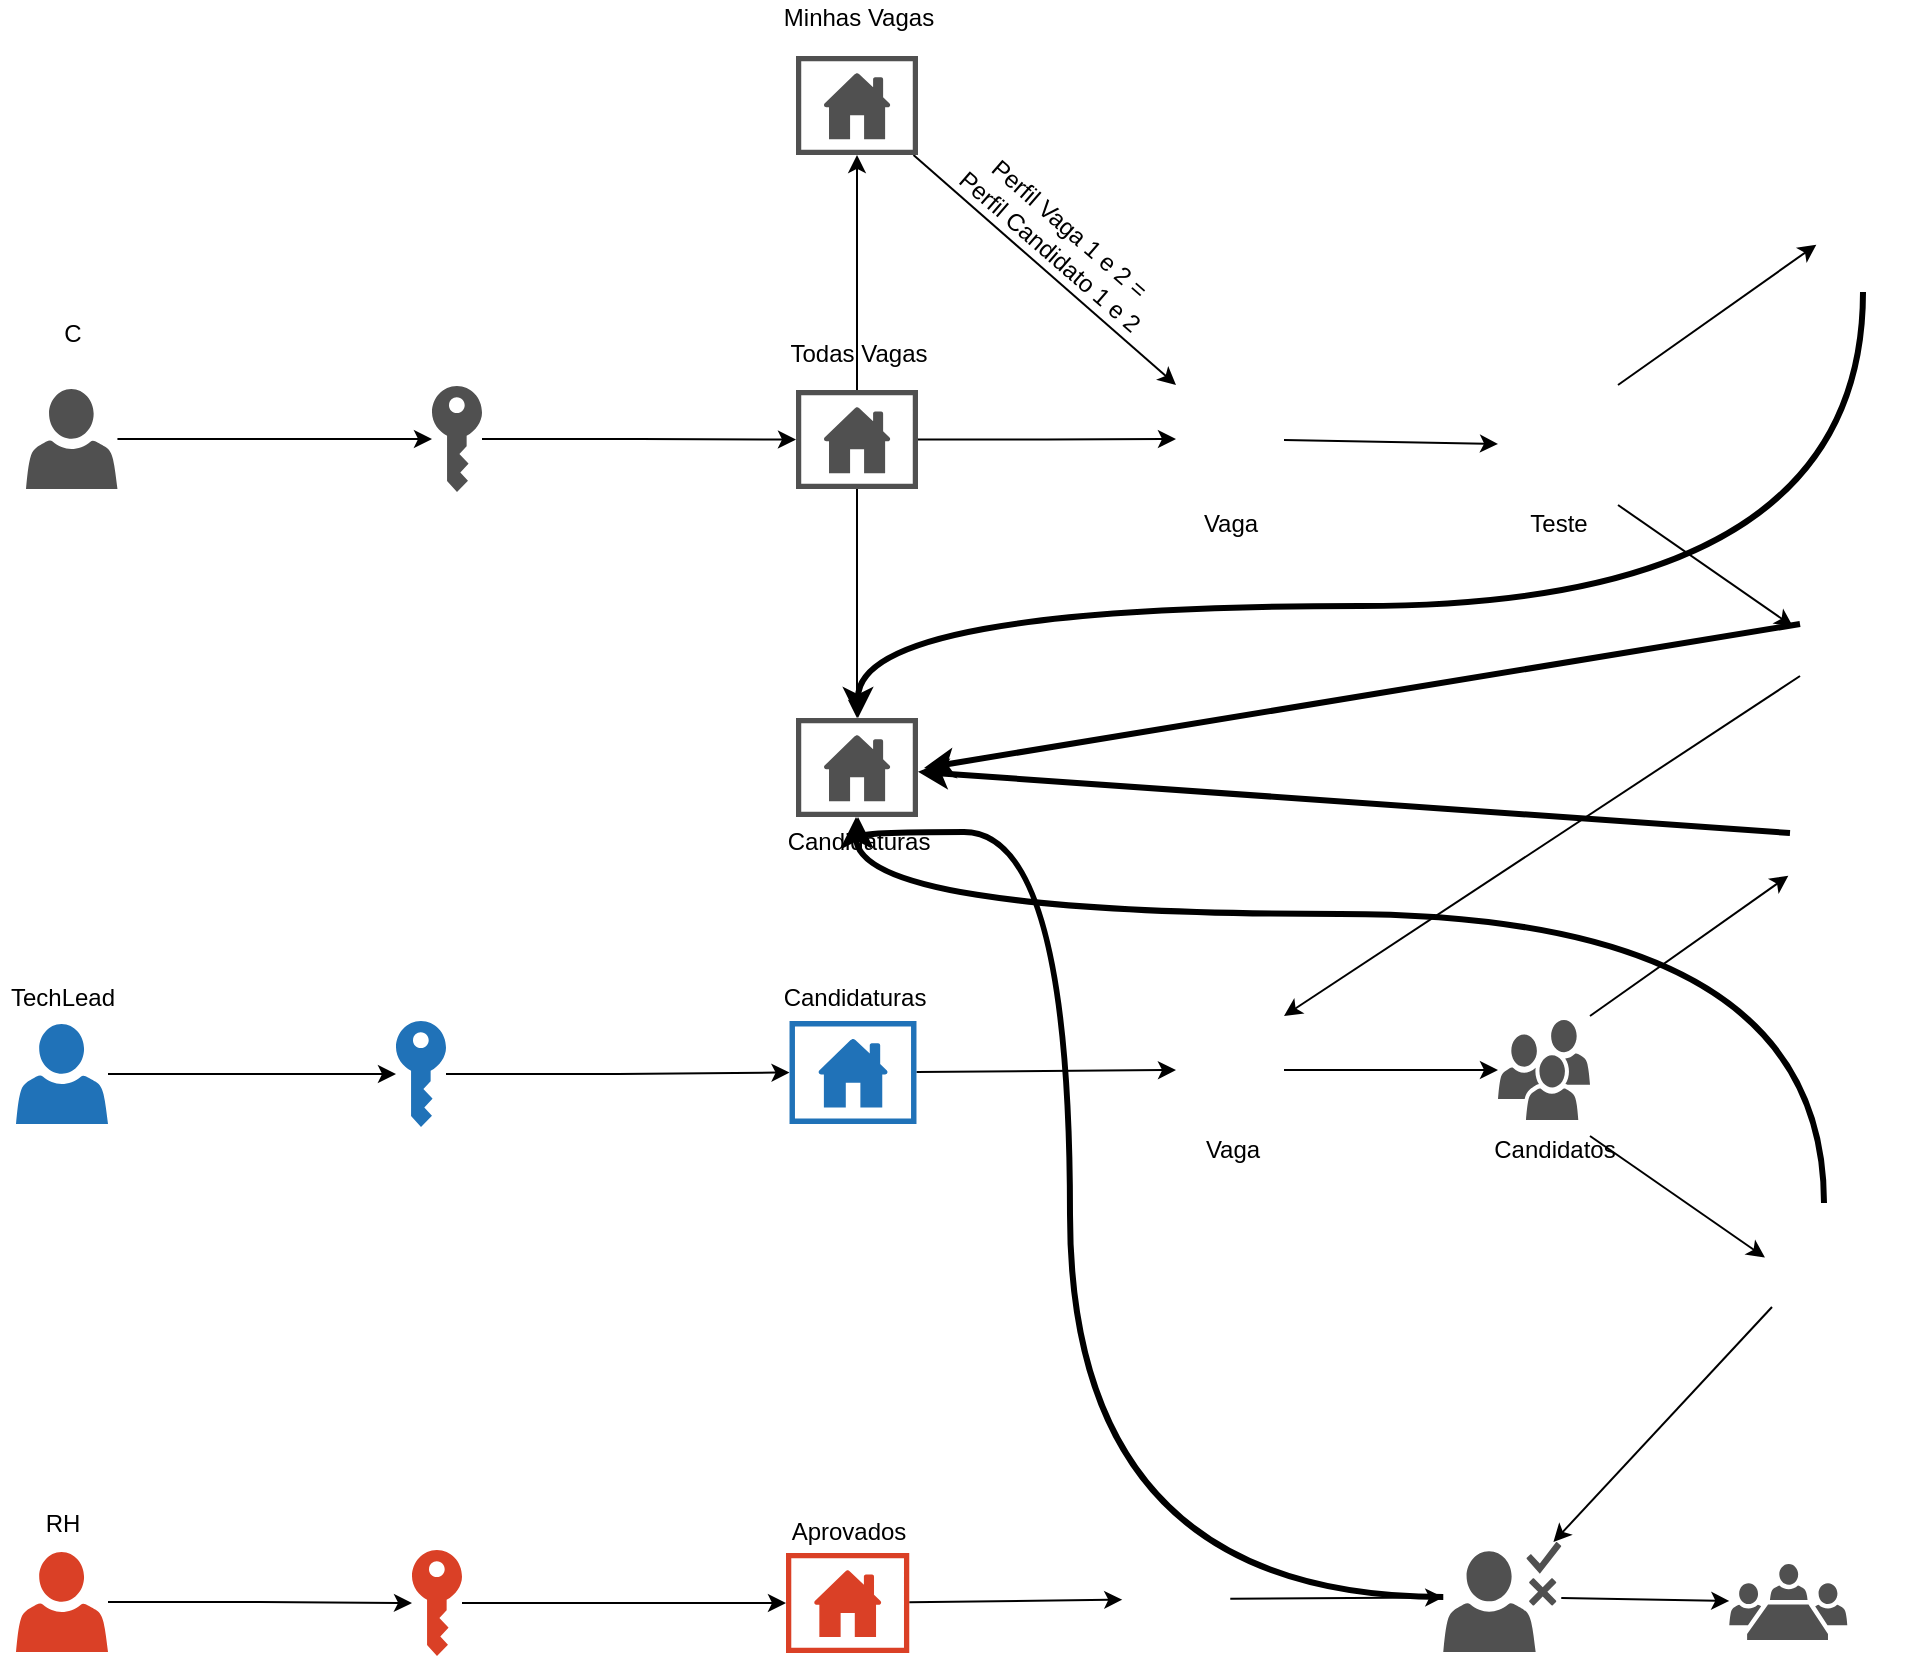 <mxfile version="15.5.9" type="device"><diagram id="IMj80mzjaEcw3uKN_ion" name="Page-1"><mxGraphModel dx="1488" dy="1186" grid="0" gridSize="10" guides="1" tooltips="1" connect="1" arrows="1" fold="1" page="0" pageScale="1" pageWidth="827" pageHeight="1169" math="0" shadow="0"><root><mxCell id="0"/><mxCell id="1" parent="0"/><mxCell id="K254tawuMlwcsHaWeYJG-13" style="edgeStyle=orthogonalEdgeStyle;rounded=0;orthogonalLoop=1;jettySize=auto;html=1;" parent="1" source="K254tawuMlwcsHaWeYJG-5" target="K254tawuMlwcsHaWeYJG-6" edge="1"><mxGeometry relative="1" as="geometry"/></mxCell><mxCell id="K254tawuMlwcsHaWeYJG-5" value="" style="sketch=0;pointerEvents=1;shadow=0;dashed=0;html=1;strokeColor=none;labelPosition=center;verticalLabelPosition=bottom;verticalAlign=top;outlineConnect=0;align=center;shape=mxgraph.office.users.user;fillColor=#DA4026;" parent="1" vertex="1"><mxGeometry x="61" y="452" width="46" height="50" as="geometry"/></mxCell><mxCell id="K254tawuMlwcsHaWeYJG-25" style="edgeStyle=orthogonalEdgeStyle;rounded=0;orthogonalLoop=1;jettySize=auto;html=1;" parent="1" source="K254tawuMlwcsHaWeYJG-6" target="K254tawuMlwcsHaWeYJG-22" edge="1"><mxGeometry relative="1" as="geometry"/></mxCell><mxCell id="K254tawuMlwcsHaWeYJG-6" value="" style="sketch=0;pointerEvents=1;shadow=0;dashed=0;html=1;strokeColor=none;labelPosition=center;verticalLabelPosition=bottom;verticalAlign=top;outlineConnect=0;align=center;shape=mxgraph.office.security.key_permissions;fillColor=#DA4026;" parent="1" vertex="1"><mxGeometry x="259" y="451" width="25" height="53" as="geometry"/></mxCell><mxCell id="K254tawuMlwcsHaWeYJG-21" style="edgeStyle=orthogonalEdgeStyle;rounded=0;orthogonalLoop=1;jettySize=auto;html=1;" parent="1" source="K254tawuMlwcsHaWeYJG-7" target="K254tawuMlwcsHaWeYJG-20" edge="1"><mxGeometry relative="1" as="geometry"/></mxCell><mxCell id="K254tawuMlwcsHaWeYJG-7" value="" style="sketch=0;pointerEvents=1;shadow=0;dashed=0;html=1;strokeColor=none;fillColor=#505050;labelPosition=center;verticalLabelPosition=bottom;verticalAlign=top;outlineConnect=0;align=center;shape=mxgraph.office.security.key_permissions;" parent="1" vertex="1"><mxGeometry x="269" y="-131" width="25" height="53" as="geometry"/></mxCell><mxCell id="K254tawuMlwcsHaWeYJG-24" style="edgeStyle=orthogonalEdgeStyle;rounded=0;orthogonalLoop=1;jettySize=auto;html=1;" parent="1" source="K254tawuMlwcsHaWeYJG-8" target="K254tawuMlwcsHaWeYJG-23" edge="1"><mxGeometry relative="1" as="geometry"/></mxCell><mxCell id="K254tawuMlwcsHaWeYJG-8" value="" style="sketch=0;pointerEvents=1;shadow=0;dashed=0;html=1;strokeColor=none;labelPosition=center;verticalLabelPosition=bottom;verticalAlign=top;outlineConnect=0;align=center;shape=mxgraph.office.security.key_permissions;fillColor=#2072B8;" parent="1" vertex="1"><mxGeometry x="251" y="186.5" width="25" height="53" as="geometry"/></mxCell><mxCell id="K254tawuMlwcsHaWeYJG-12" style="edgeStyle=orthogonalEdgeStyle;rounded=0;orthogonalLoop=1;jettySize=auto;html=1;" parent="1" source="K254tawuMlwcsHaWeYJG-9" target="K254tawuMlwcsHaWeYJG-7" edge="1"><mxGeometry relative="1" as="geometry"/></mxCell><mxCell id="K254tawuMlwcsHaWeYJG-9" value="" style="sketch=0;pointerEvents=1;shadow=0;dashed=0;html=1;strokeColor=none;fillColor=#505050;labelPosition=center;verticalLabelPosition=bottom;verticalAlign=top;outlineConnect=0;align=center;shape=mxgraph.office.users.user;" parent="1" vertex="1"><mxGeometry x="66" y="-129.5" width="45.72" height="50" as="geometry"/></mxCell><mxCell id="K254tawuMlwcsHaWeYJG-14" style="edgeStyle=orthogonalEdgeStyle;rounded=0;orthogonalLoop=1;jettySize=auto;html=1;" parent="1" source="K254tawuMlwcsHaWeYJG-11" target="K254tawuMlwcsHaWeYJG-8" edge="1"><mxGeometry relative="1" as="geometry"/></mxCell><mxCell id="K254tawuMlwcsHaWeYJG-11" value="" style="sketch=0;pointerEvents=1;shadow=0;dashed=0;html=1;strokeColor=none;labelPosition=center;verticalLabelPosition=bottom;verticalAlign=top;outlineConnect=0;align=center;shape=mxgraph.office.users.user;fillColor=#2072B8;" parent="1" vertex="1"><mxGeometry x="61" y="188" width="46" height="50" as="geometry"/></mxCell><mxCell id="K254tawuMlwcsHaWeYJG-15" value="C" style="text;html=1;align=center;verticalAlign=middle;resizable=0;points=[];autosize=1;strokeColor=none;fillColor=none;" parent="1" vertex="1"><mxGeometry x="79.36" y="-166" width="19" height="18" as="geometry"/></mxCell><mxCell id="K254tawuMlwcsHaWeYJG-17" value="TechLead" style="text;html=1;align=center;verticalAlign=middle;resizable=0;points=[];autosize=1;strokeColor=none;fillColor=none;" parent="1" vertex="1"><mxGeometry x="53" y="166" width="62" height="18" as="geometry"/></mxCell><mxCell id="K254tawuMlwcsHaWeYJG-18" value="RH" style="text;html=1;align=center;verticalAlign=middle;resizable=0;points=[];autosize=1;strokeColor=none;fillColor=none;" parent="1" vertex="1"><mxGeometry x="70.36" y="429" width="27" height="18" as="geometry"/></mxCell><mxCell id="K254tawuMlwcsHaWeYJG-37" style="edgeStyle=orthogonalEdgeStyle;rounded=0;orthogonalLoop=1;jettySize=auto;html=1;entryX=0;entryY=0.5;entryDx=0;entryDy=0;" parent="1" source="K254tawuMlwcsHaWeYJG-20" target="K254tawuMlwcsHaWeYJG-36" edge="1"><mxGeometry relative="1" as="geometry"/></mxCell><mxCell id="K254tawuMlwcsHaWeYJG-40" value="" style="edgeStyle=orthogonalEdgeStyle;rounded=0;orthogonalLoop=1;jettySize=auto;html=1;" parent="1" source="K254tawuMlwcsHaWeYJG-20" target="K254tawuMlwcsHaWeYJG-39" edge="1"><mxGeometry relative="1" as="geometry"/></mxCell><mxCell id="K254tawuMlwcsHaWeYJG-43" value="" style="edgeStyle=orthogonalEdgeStyle;rounded=0;orthogonalLoop=1;jettySize=auto;html=1;" parent="1" source="K254tawuMlwcsHaWeYJG-20" target="K254tawuMlwcsHaWeYJG-42" edge="1"><mxGeometry relative="1" as="geometry"/></mxCell><mxCell id="K254tawuMlwcsHaWeYJG-20" value="" style="sketch=0;pointerEvents=1;shadow=0;dashed=0;html=1;strokeColor=none;fillColor=#505050;labelPosition=center;verticalLabelPosition=bottom;verticalAlign=top;outlineConnect=0;align=center;shape=mxgraph.office.concepts.home_page;" parent="1" vertex="1"><mxGeometry x="451" y="-128.99" width="61" height="49.49" as="geometry"/></mxCell><mxCell id="K254tawuMlwcsHaWeYJG-78" value="" style="rounded=0;orthogonalLoop=1;jettySize=auto;html=1;strokeWidth=1;" parent="1" source="K254tawuMlwcsHaWeYJG-22" target="K254tawuMlwcsHaWeYJG-77" edge="1"><mxGeometry relative="1" as="geometry"/></mxCell><mxCell id="K254tawuMlwcsHaWeYJG-22" value="" style="sketch=0;pointerEvents=1;shadow=0;dashed=0;html=1;strokeColor=none;labelPosition=center;verticalLabelPosition=bottom;verticalAlign=top;outlineConnect=0;align=center;shape=mxgraph.office.concepts.home_page;fillColor=#DA4026;" parent="1" vertex="1"><mxGeometry x="446" y="452.5" width="61.63" height="50" as="geometry"/></mxCell><mxCell id="K254tawuMlwcsHaWeYJG-59" style="edgeStyle=none;rounded=0;orthogonalLoop=1;jettySize=auto;html=1;entryX=0;entryY=0.5;entryDx=0;entryDy=0;" parent="1" source="K254tawuMlwcsHaWeYJG-23" target="K254tawuMlwcsHaWeYJG-58" edge="1"><mxGeometry relative="1" as="geometry"/></mxCell><mxCell id="K254tawuMlwcsHaWeYJG-23" value="" style="sketch=0;pointerEvents=1;shadow=0;dashed=0;html=1;strokeColor=none;labelPosition=center;verticalLabelPosition=bottom;verticalAlign=top;outlineConnect=0;align=center;shape=mxgraph.office.concepts.home_page;fillColor=#2072B8;" parent="1" vertex="1"><mxGeometry x="447.76" y="186.5" width="63.48" height="51.5" as="geometry"/></mxCell><mxCell id="K254tawuMlwcsHaWeYJG-26" value="Todas Vagas" style="text;html=1;align=center;verticalAlign=middle;resizable=0;points=[];autosize=1;strokeColor=none;fillColor=none;" parent="1" vertex="1"><mxGeometry x="442.82" y="-156" width="78" height="18" as="geometry"/></mxCell><mxCell id="K254tawuMlwcsHaWeYJG-27" value="Aprovados" style="text;html=1;align=center;verticalAlign=middle;resizable=0;points=[];autosize=1;strokeColor=none;fillColor=none;" parent="1" vertex="1"><mxGeometry x="443.82" y="433" width="67" height="18" as="geometry"/></mxCell><mxCell id="K254tawuMlwcsHaWeYJG-28" value="Candidaturas" style="text;html=1;align=center;verticalAlign=middle;resizable=0;points=[];autosize=1;strokeColor=none;fillColor=none;" parent="1" vertex="1"><mxGeometry x="438.82" y="166" width="82" height="18" as="geometry"/></mxCell><mxCell id="K254tawuMlwcsHaWeYJG-53" value="" style="edgeStyle=none;rounded=0;orthogonalLoop=1;jettySize=auto;html=1;" parent="1" source="K254tawuMlwcsHaWeYJG-36" target="K254tawuMlwcsHaWeYJG-52" edge="1"><mxGeometry relative="1" as="geometry"/></mxCell><mxCell id="K254tawuMlwcsHaWeYJG-36" value="" style="shape=image;html=1;verticalAlign=top;verticalLabelPosition=bottom;labelBackgroundColor=#ffffff;imageAspect=0;aspect=fixed;image=https://cdn3.iconfinder.com/data/icons/ballicons-free/128/browser.png" parent="1" vertex="1"><mxGeometry x="641" y="-131.5" width="54" height="54" as="geometry"/></mxCell><mxCell id="K254tawuMlwcsHaWeYJG-49" style="edgeStyle=none;rounded=0;orthogonalLoop=1;jettySize=auto;html=1;entryX=0;entryY=0;entryDx=0;entryDy=0;" parent="1" source="K254tawuMlwcsHaWeYJG-39" target="K254tawuMlwcsHaWeYJG-36" edge="1"><mxGeometry relative="1" as="geometry"/></mxCell><mxCell id="K254tawuMlwcsHaWeYJG-39" value="" style="sketch=0;pointerEvents=1;shadow=0;dashed=0;html=1;strokeColor=none;fillColor=#505050;labelPosition=center;verticalLabelPosition=bottom;verticalAlign=top;outlineConnect=0;align=center;shape=mxgraph.office.concepts.home_page;" parent="1" vertex="1"><mxGeometry x="451" y="-296" width="61" height="49.49" as="geometry"/></mxCell><mxCell id="K254tawuMlwcsHaWeYJG-41" value="Minhas Vagas" style="text;html=1;align=center;verticalAlign=middle;resizable=0;points=[];autosize=1;strokeColor=none;fillColor=none;" parent="1" vertex="1"><mxGeometry x="439.82" y="-324" width="85" height="18" as="geometry"/></mxCell><mxCell id="K254tawuMlwcsHaWeYJG-42" value="" style="sketch=0;pointerEvents=1;shadow=0;dashed=0;html=1;strokeColor=none;fillColor=#505050;labelPosition=center;verticalLabelPosition=bottom;verticalAlign=top;outlineConnect=0;align=center;shape=mxgraph.office.concepts.home_page;" parent="1" vertex="1"><mxGeometry x="451" y="35" width="61" height="49.49" as="geometry"/></mxCell><mxCell id="K254tawuMlwcsHaWeYJG-44" value="Candidaturas" style="text;html=1;align=center;verticalAlign=middle;resizable=0;points=[];autosize=1;strokeColor=none;fillColor=none;" parent="1" vertex="1"><mxGeometry x="440.82" y="87.5" width="82" height="18" as="geometry"/></mxCell><mxCell id="K254tawuMlwcsHaWeYJG-50" value="Perfil Vaga 1 e 2 = &lt;br&gt;Perfil Candidato 1 e 2" style="text;html=1;align=center;verticalAlign=middle;resizable=0;points=[];autosize=1;strokeColor=none;fillColor=none;rotation=41;" parent="1" vertex="1"><mxGeometry x="520.82" y="-220" width="125" height="31" as="geometry"/></mxCell><mxCell id="K254tawuMlwcsHaWeYJG-54" style="edgeStyle=none;rounded=0;orthogonalLoop=1;jettySize=auto;html=1;exitX=1;exitY=0;exitDx=0;exitDy=0;" parent="1" source="K254tawuMlwcsHaWeYJG-52" edge="1"><mxGeometry relative="1" as="geometry"><mxPoint x="961.168" y="-201.645" as="targetPoint"/></mxGeometry></mxCell><mxCell id="K254tawuMlwcsHaWeYJG-55" style="edgeStyle=none;rounded=0;orthogonalLoop=1;jettySize=auto;html=1;exitX=1;exitY=1;exitDx=0;exitDy=0;" parent="1" source="K254tawuMlwcsHaWeYJG-52" edge="1"><mxGeometry relative="1" as="geometry"><mxPoint x="949.48" y="-10.736" as="targetPoint"/></mxGeometry></mxCell><mxCell id="K254tawuMlwcsHaWeYJG-52" value="" style="shape=image;html=1;verticalAlign=top;verticalLabelPosition=bottom;labelBackgroundColor=#ffffff;imageAspect=0;aspect=fixed;image=https://cdn3.iconfinder.com/data/icons/flat-office-icons-1/140/Artboard_1-10-128.png" parent="1" vertex="1"><mxGeometry x="802" y="-131.5" width="60" height="60" as="geometry"/></mxCell><mxCell id="K254tawuMlwcsHaWeYJG-60" style="edgeStyle=none;rounded=0;orthogonalLoop=1;jettySize=auto;html=1;exitX=0;exitY=1;exitDx=0;exitDy=0;entryX=1;entryY=0;entryDx=0;entryDy=0;" parent="1" source="K254tawuMlwcsHaWeYJG-56" target="K254tawuMlwcsHaWeYJG-58" edge="1"><mxGeometry relative="1" as="geometry"/></mxCell><mxCell id="K254tawuMlwcsHaWeYJG-74" style="edgeStyle=none;rounded=0;orthogonalLoop=1;jettySize=auto;html=1;exitX=0;exitY=0.5;exitDx=0;exitDy=0;strokeWidth=3;" parent="1" source="K254tawuMlwcsHaWeYJG-56" edge="1"><mxGeometry relative="1" as="geometry"><mxPoint x="515" y="60" as="targetPoint"/></mxGeometry></mxCell><mxCell id="K254tawuMlwcsHaWeYJG-56" value="" style="shape=image;html=1;verticalAlign=top;verticalLabelPosition=bottom;labelBackgroundColor=#ffffff;imageAspect=0;aspect=fixed;image=https://cdn4.iconfinder.com/data/icons/evil-icons-user-interface/64/check-128.png" parent="1" vertex="1"><mxGeometry x="953" y="-38" width="52" height="52" as="geometry"/></mxCell><mxCell id="K254tawuMlwcsHaWeYJG-61" style="edgeStyle=orthogonalEdgeStyle;rounded=0;orthogonalLoop=1;jettySize=auto;html=1;exitX=0.5;exitY=1;exitDx=0;exitDy=0;curved=1;strokeWidth=3;" parent="1" source="K254tawuMlwcsHaWeYJG-57" target="K254tawuMlwcsHaWeYJG-42" edge="1"><mxGeometry relative="1" as="geometry"><mxPoint x="517" y="60" as="targetPoint"/><Array as="points"><mxPoint x="985" y="-21"/><mxPoint x="482" y="-21"/></Array></mxGeometry></mxCell><mxCell id="K254tawuMlwcsHaWeYJG-57" value="" style="shape=image;html=1;verticalAlign=top;verticalLabelPosition=bottom;labelBackgroundColor=#ffffff;imageAspect=0;aspect=fixed;image=https://cdn1.iconfinder.com/data/icons/heroicons-ui/24/x-128.png" parent="1" vertex="1"><mxGeometry x="962" y="-223" width="45" height="45" as="geometry"/></mxCell><mxCell id="K254tawuMlwcsHaWeYJG-68" value="" style="rounded=0;orthogonalLoop=1;jettySize=auto;html=1;strokeWidth=1;" parent="1" source="K254tawuMlwcsHaWeYJG-58" target="K254tawuMlwcsHaWeYJG-67" edge="1"><mxGeometry relative="1" as="geometry"/></mxCell><mxCell id="K254tawuMlwcsHaWeYJG-58" value="" style="shape=image;html=1;verticalAlign=top;verticalLabelPosition=bottom;labelBackgroundColor=#ffffff;imageAspect=0;aspect=fixed;image=https://cdn3.iconfinder.com/data/icons/ballicons-free/128/browser.png" parent="1" vertex="1"><mxGeometry x="641" y="184" width="54" height="54" as="geometry"/></mxCell><mxCell id="K254tawuMlwcsHaWeYJG-62" value="Vaga" style="text;html=1;align=center;verticalAlign=middle;resizable=0;points=[];autosize=1;strokeColor=none;fillColor=none;" parent="1" vertex="1"><mxGeometry x="649.5" y="-71.5" width="37" height="18" as="geometry"/></mxCell><mxCell id="K254tawuMlwcsHaWeYJG-63" value="Teste" style="text;html=1;align=center;verticalAlign=middle;resizable=0;points=[];autosize=1;strokeColor=none;fillColor=none;" parent="1" vertex="1"><mxGeometry x="812.5" y="-71.5" width="39" height="18" as="geometry"/></mxCell><mxCell id="K254tawuMlwcsHaWeYJG-64" value="Vaga" style="text;html=1;align=center;verticalAlign=middle;resizable=0;points=[];autosize=1;strokeColor=none;fillColor=none;" parent="1" vertex="1"><mxGeometry x="650" y="242" width="37" height="18" as="geometry"/></mxCell><mxCell id="K254tawuMlwcsHaWeYJG-67" value="" style="sketch=0;pointerEvents=1;shadow=0;dashed=0;html=1;strokeColor=none;fillColor=#505050;labelPosition=center;verticalLabelPosition=bottom;verticalAlign=top;outlineConnect=0;align=center;shape=mxgraph.office.users.users;" parent="1" vertex="1"><mxGeometry x="802" y="186" width="46" height="50" as="geometry"/></mxCell><mxCell id="K254tawuMlwcsHaWeYJG-69" value="Candidatos" style="text;html=1;align=center;verticalAlign=middle;resizable=0;points=[];autosize=1;strokeColor=none;fillColor=none;" parent="1" vertex="1"><mxGeometry x="794" y="242" width="71" height="18" as="geometry"/></mxCell><mxCell id="K254tawuMlwcsHaWeYJG-70" style="edgeStyle=none;rounded=0;orthogonalLoop=1;jettySize=auto;html=1;exitX=1;exitY=0;exitDx=0;exitDy=0;" parent="1" edge="1"><mxGeometry relative="1" as="geometry"><mxPoint x="947.168" y="113.855" as="targetPoint"/><mxPoint x="848" y="184" as="sourcePoint"/></mxGeometry></mxCell><mxCell id="K254tawuMlwcsHaWeYJG-71" style="edgeStyle=none;rounded=0;orthogonalLoop=1;jettySize=auto;html=1;exitX=1;exitY=1;exitDx=0;exitDy=0;" parent="1" edge="1"><mxGeometry relative="1" as="geometry"><mxPoint x="935.48" y="304.764" as="targetPoint"/><mxPoint x="848" y="244" as="sourcePoint"/></mxGeometry></mxCell><mxCell id="K254tawuMlwcsHaWeYJG-76" style="edgeStyle=orthogonalEdgeStyle;rounded=0;orthogonalLoop=1;jettySize=auto;html=1;exitX=0.5;exitY=0;exitDx=0;exitDy=0;strokeWidth=3;curved=1;" parent="1" source="K254tawuMlwcsHaWeYJG-72" target="K254tawuMlwcsHaWeYJG-42" edge="1"><mxGeometry relative="1" as="geometry"><Array as="points"><mxPoint x="965" y="133"/><mxPoint x="481" y="133"/></Array></mxGeometry></mxCell><mxCell id="K254tawuMlwcsHaWeYJG-87" style="edgeStyle=none;rounded=0;orthogonalLoop=1;jettySize=auto;html=1;exitX=0;exitY=1;exitDx=0;exitDy=0;strokeWidth=1;" parent="1" source="K254tawuMlwcsHaWeYJG-72" target="K254tawuMlwcsHaWeYJG-79" edge="1"><mxGeometry relative="1" as="geometry"/></mxCell><mxCell id="K254tawuMlwcsHaWeYJG-72" value="" style="shape=image;html=1;verticalAlign=top;verticalLabelPosition=bottom;labelBackgroundColor=#ffffff;imageAspect=0;aspect=fixed;image=https://cdn4.iconfinder.com/data/icons/evil-icons-user-interface/64/check-128.png" parent="1" vertex="1"><mxGeometry x="939" y="277.5" width="52" height="52" as="geometry"/></mxCell><mxCell id="K254tawuMlwcsHaWeYJG-75" style="edgeStyle=none;rounded=0;orthogonalLoop=1;jettySize=auto;html=1;exitX=0;exitY=0;exitDx=0;exitDy=0;strokeWidth=3;" parent="1" source="K254tawuMlwcsHaWeYJG-73" target="K254tawuMlwcsHaWeYJG-42" edge="1"><mxGeometry relative="1" as="geometry"/></mxCell><mxCell id="K254tawuMlwcsHaWeYJG-73" value="" style="shape=image;html=1;verticalAlign=top;verticalLabelPosition=bottom;labelBackgroundColor=#ffffff;imageAspect=0;aspect=fixed;image=https://cdn1.iconfinder.com/data/icons/heroicons-ui/24/x-128.png" parent="1" vertex="1"><mxGeometry x="948" y="92.5" width="45" height="45" as="geometry"/></mxCell><mxCell id="K254tawuMlwcsHaWeYJG-80" value="" style="edgeStyle=none;rounded=0;orthogonalLoop=1;jettySize=auto;html=1;strokeWidth=1;" parent="1" source="K254tawuMlwcsHaWeYJG-77" target="K254tawuMlwcsHaWeYJG-79" edge="1"><mxGeometry relative="1" as="geometry"/></mxCell><mxCell id="K254tawuMlwcsHaWeYJG-77" value="" style="shape=image;html=1;verticalAlign=top;verticalLabelPosition=bottom;labelBackgroundColor=#ffffff;imageAspect=0;aspect=fixed;image=https://cdn3.iconfinder.com/data/icons/ballicons-free/128/browser.png" parent="1" vertex="1"><mxGeometry x="614.14" y="448.5" width="54" height="54" as="geometry"/></mxCell><mxCell id="K254tawuMlwcsHaWeYJG-86" value="" style="edgeStyle=none;rounded=0;orthogonalLoop=1;jettySize=auto;html=1;strokeWidth=1;" parent="1" source="K254tawuMlwcsHaWeYJG-79" target="K254tawuMlwcsHaWeYJG-85" edge="1"><mxGeometry relative="1" as="geometry"/></mxCell><mxCell id="IhyjLNOrPt_6X4q0odKO-1" style="rounded=0;orthogonalLoop=1;jettySize=auto;html=1;strokeWidth=3;edgeStyle=orthogonalEdgeStyle;curved=1;" edge="1" parent="1" source="K254tawuMlwcsHaWeYJG-79" target="K254tawuMlwcsHaWeYJG-42"><mxGeometry relative="1" as="geometry"><mxPoint x="526" y="59" as="targetPoint"/><Array as="points"><mxPoint x="588" y="475"/><mxPoint x="588" y="92"/><mxPoint x="482" y="92"/></Array></mxGeometry></mxCell><mxCell id="K254tawuMlwcsHaWeYJG-79" value="" style="sketch=0;pointerEvents=1;shadow=0;dashed=0;html=1;strokeColor=none;fillColor=#505050;labelPosition=center;verticalLabelPosition=bottom;verticalAlign=top;outlineConnect=0;align=center;shape=mxgraph.office.users.approver;" parent="1" vertex="1"><mxGeometry x="774.64" y="447" width="59" height="55" as="geometry"/></mxCell><mxCell id="K254tawuMlwcsHaWeYJG-85" value="" style="sketch=0;pointerEvents=1;shadow=0;dashed=0;html=1;strokeColor=none;fillColor=#505050;labelPosition=center;verticalLabelPosition=bottom;verticalAlign=top;outlineConnect=0;align=center;shape=mxgraph.office.users.meeting;" parent="1" vertex="1"><mxGeometry x="917.64" y="458" width="59" height="38" as="geometry"/></mxCell></root></mxGraphModel></diagram></mxfile>
